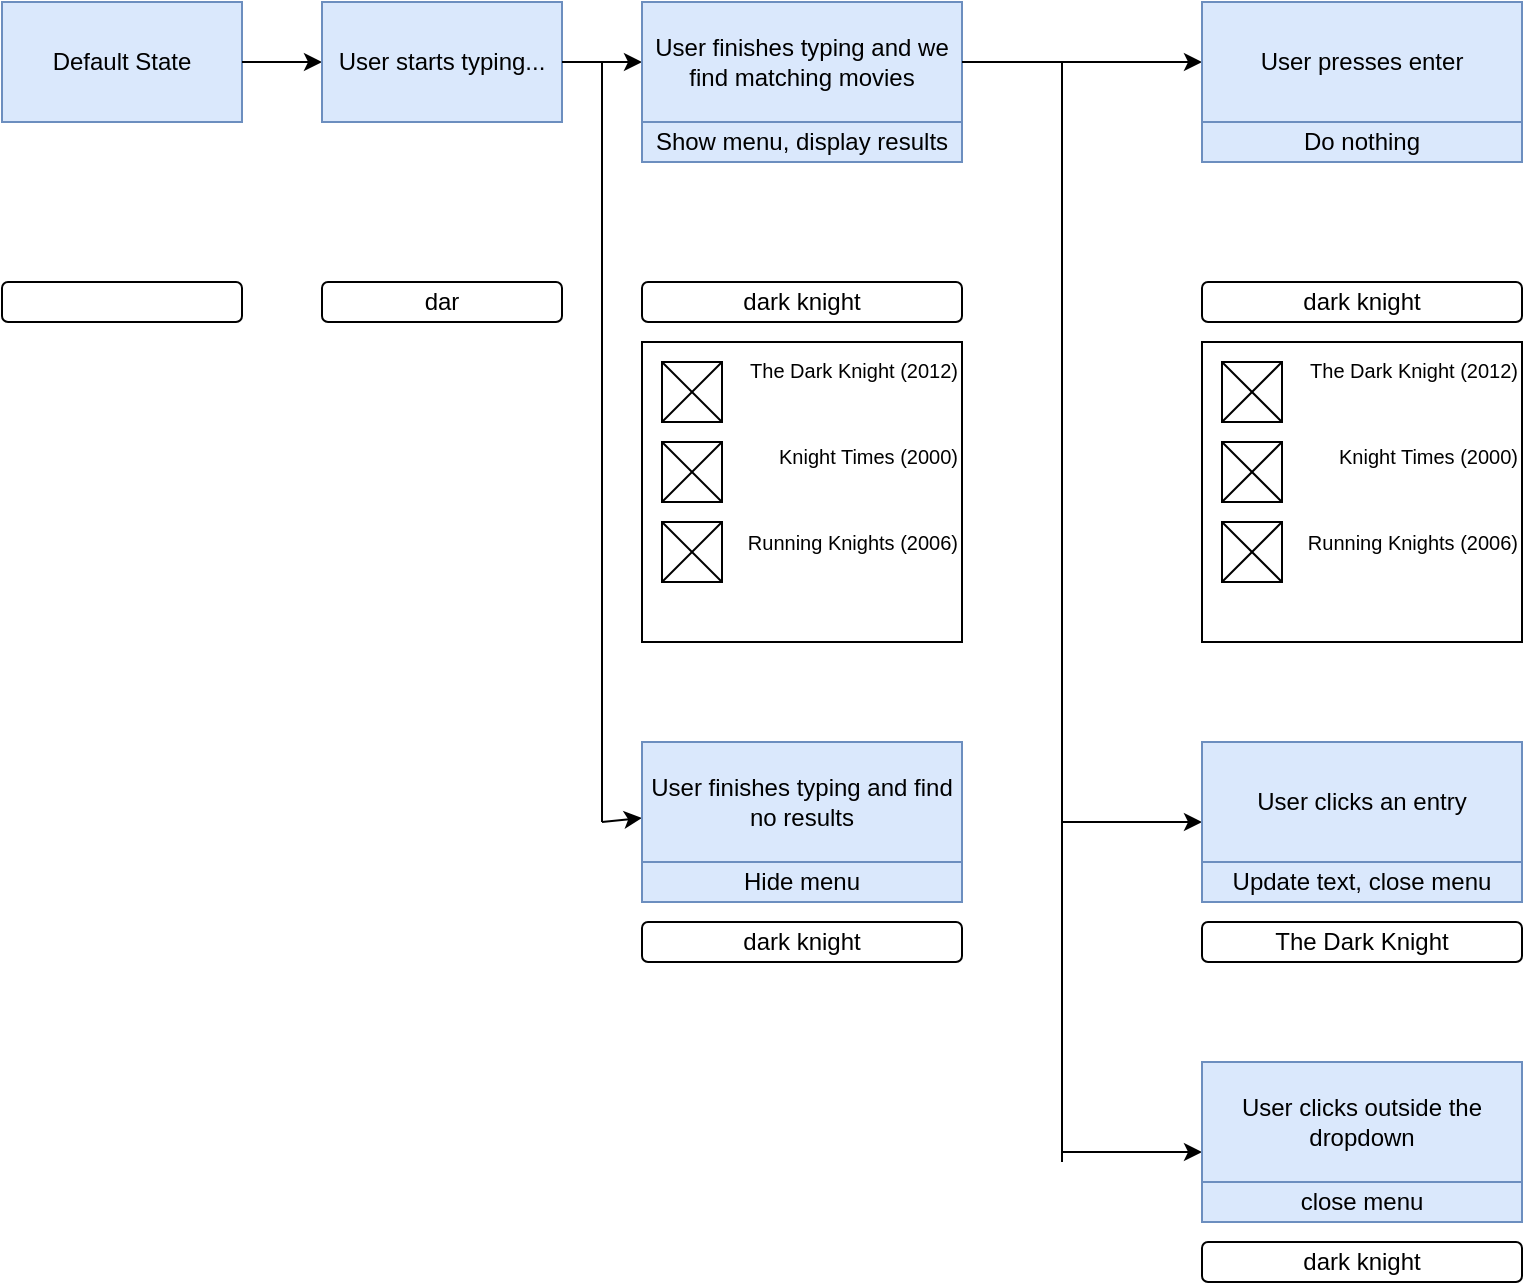 <mxfile version="17.5.0"><diagram id="mHMjHsfpxfXdw7rTGLmi" name="Page-1"><mxGraphModel dx="1293" dy="689" grid="1" gridSize="10" guides="1" tooltips="1" connect="1" arrows="1" fold="1" page="1" pageScale="1" pageWidth="5000" pageHeight="5000" math="0" shadow="0"><root><mxCell id="0"/><mxCell id="1" parent="0"/><mxCell id="BQZJQHrmdC_CAnzM6Gif-4" value="Default State" style="rounded=0;whiteSpace=wrap;html=1;labelBackgroundColor=none;fillColor=#dae8fc;strokeColor=#6c8ebf;" vertex="1" parent="1"><mxGeometry x="40" y="120" width="120" height="60" as="geometry"/></mxCell><mxCell id="BQZJQHrmdC_CAnzM6Gif-5" value="" style="endArrow=classic;html=1;rounded=0;exitX=1;exitY=0.5;exitDx=0;exitDy=0;" edge="1" parent="1" source="BQZJQHrmdC_CAnzM6Gif-4" target="BQZJQHrmdC_CAnzM6Gif-6"><mxGeometry width="50" height="50" relative="1" as="geometry"><mxPoint x="150" y="160" as="sourcePoint"/><mxPoint x="200" y="160" as="targetPoint"/></mxGeometry></mxCell><mxCell id="BQZJQHrmdC_CAnzM6Gif-6" value="User starts typing..." style="rounded=0;whiteSpace=wrap;html=1;labelBackgroundColor=none;fillColor=#dae8fc;strokeColor=#6c8ebf;" vertex="1" parent="1"><mxGeometry x="200" y="120" width="120" height="60" as="geometry"/></mxCell><mxCell id="BQZJQHrmdC_CAnzM6Gif-9" value="" style="endArrow=classic;html=1;rounded=0;" edge="1" parent="1" target="BQZJQHrmdC_CAnzM6Gif-10"><mxGeometry width="50" height="50" relative="1" as="geometry"><mxPoint x="320" y="150" as="sourcePoint"/><mxPoint x="360" y="150" as="targetPoint"/></mxGeometry></mxCell><mxCell id="BQZJQHrmdC_CAnzM6Gif-10" value="User finishes typing and we find matching movies" style="rounded=0;whiteSpace=wrap;html=1;labelBackgroundColor=none;fillColor=#dae8fc;strokeColor=#6c8ebf;" vertex="1" parent="1"><mxGeometry x="360" y="120" width="160" height="60" as="geometry"/></mxCell><mxCell id="BQZJQHrmdC_CAnzM6Gif-11" value="Show menu, display results" style="rounded=0;whiteSpace=wrap;html=1;labelBackgroundColor=none;fillColor=#dae8fc;strokeColor=#6c8ebf;" vertex="1" parent="1"><mxGeometry x="360" y="180" width="160" height="20" as="geometry"/></mxCell><mxCell id="BQZJQHrmdC_CAnzM6Gif-13" value="" style="rounded=1;whiteSpace=wrap;html=1;labelBackgroundColor=none;fillColor=default;" vertex="1" parent="1"><mxGeometry x="40" y="260" width="120" height="20" as="geometry"/></mxCell><mxCell id="BQZJQHrmdC_CAnzM6Gif-14" value="dar" style="rounded=1;whiteSpace=wrap;html=1;labelBackgroundColor=none;fillColor=default;" vertex="1" parent="1"><mxGeometry x="200" y="260" width="120" height="20" as="geometry"/></mxCell><mxCell id="BQZJQHrmdC_CAnzM6Gif-15" value="dark knight" style="rounded=1;whiteSpace=wrap;html=1;labelBackgroundColor=none;fillColor=default;" vertex="1" parent="1"><mxGeometry x="360" y="260" width="160" height="20" as="geometry"/></mxCell><mxCell id="BQZJQHrmdC_CAnzM6Gif-16" value="&lt;div&gt;&lt;span style=&quot;font-size: 10px&quot;&gt;The Dark Knight (2012)&lt;/span&gt;&lt;br&gt;&lt;/div&gt;&lt;div&gt;&lt;span style=&quot;font-size: 10px&quot;&gt;&lt;br&gt;&lt;/span&gt;&lt;/div&gt;&lt;div&gt;&lt;span style=&quot;font-size: 10px&quot;&gt;&lt;br&gt;&lt;/span&gt;&lt;/div&gt;&lt;div&gt;&lt;span style=&quot;font-size: 10px&quot;&gt;Knight Times (2000)&lt;/span&gt;&lt;/div&gt;&lt;div&gt;&lt;span style=&quot;font-size: 10px&quot;&gt;&lt;br&gt;&lt;/span&gt;&lt;/div&gt;&lt;div&gt;&lt;br&gt;&lt;/div&gt;&lt;div&gt;&lt;font style=&quot;font-size: 10px&quot;&gt;Running Knights (2006)&lt;/font&gt;&lt;/div&gt;" style="rounded=0;whiteSpace=wrap;html=1;labelBackgroundColor=none;fillColor=default;verticalAlign=top;align=right;" vertex="1" parent="1"><mxGeometry x="360" y="290" width="160" height="150" as="geometry"/></mxCell><mxCell id="BQZJQHrmdC_CAnzM6Gif-17" value="" style="whiteSpace=wrap;html=1;aspect=fixed;labelBackgroundColor=none;fillColor=default;" vertex="1" parent="1"><mxGeometry x="370" y="300" width="30" height="30" as="geometry"/></mxCell><mxCell id="BQZJQHrmdC_CAnzM6Gif-18" value="" style="endArrow=none;html=1;rounded=0;entryX=1;entryY=0;entryDx=0;entryDy=0;" edge="1" parent="1" target="BQZJQHrmdC_CAnzM6Gif-17"><mxGeometry width="50" height="50" relative="1" as="geometry"><mxPoint x="370" y="330" as="sourcePoint"/><mxPoint x="420" y="280" as="targetPoint"/></mxGeometry></mxCell><mxCell id="BQZJQHrmdC_CAnzM6Gif-19" value="" style="endArrow=none;html=1;rounded=0;entryX=1;entryY=1;entryDx=0;entryDy=0;exitX=0;exitY=0;exitDx=0;exitDy=0;" edge="1" parent="1" source="BQZJQHrmdC_CAnzM6Gif-17" target="BQZJQHrmdC_CAnzM6Gif-17"><mxGeometry width="50" height="50" relative="1" as="geometry"><mxPoint x="380" y="340" as="sourcePoint"/><mxPoint x="410" y="310" as="targetPoint"/></mxGeometry></mxCell><mxCell id="BQZJQHrmdC_CAnzM6Gif-20" value="" style="whiteSpace=wrap;html=1;aspect=fixed;labelBackgroundColor=none;fillColor=default;" vertex="1" parent="1"><mxGeometry x="370" y="340" width="30" height="30" as="geometry"/></mxCell><mxCell id="BQZJQHrmdC_CAnzM6Gif-21" value="" style="endArrow=none;html=1;rounded=0;entryX=1;entryY=0;entryDx=0;entryDy=0;" edge="1" parent="1" target="BQZJQHrmdC_CAnzM6Gif-20"><mxGeometry width="50" height="50" relative="1" as="geometry"><mxPoint x="370" y="370" as="sourcePoint"/><mxPoint x="420" y="320" as="targetPoint"/></mxGeometry></mxCell><mxCell id="BQZJQHrmdC_CAnzM6Gif-22" value="" style="endArrow=none;html=1;rounded=0;entryX=1;entryY=1;entryDx=0;entryDy=0;exitX=0;exitY=0;exitDx=0;exitDy=0;" edge="1" parent="1" source="BQZJQHrmdC_CAnzM6Gif-20" target="BQZJQHrmdC_CAnzM6Gif-20"><mxGeometry width="50" height="50" relative="1" as="geometry"><mxPoint x="380" y="380" as="sourcePoint"/><mxPoint x="410" y="350" as="targetPoint"/></mxGeometry></mxCell><mxCell id="BQZJQHrmdC_CAnzM6Gif-23" value="" style="whiteSpace=wrap;html=1;aspect=fixed;labelBackgroundColor=none;fillColor=default;" vertex="1" parent="1"><mxGeometry x="370" y="380" width="30" height="30" as="geometry"/></mxCell><mxCell id="BQZJQHrmdC_CAnzM6Gif-24" value="" style="endArrow=none;html=1;rounded=0;entryX=1;entryY=0;entryDx=0;entryDy=0;" edge="1" parent="1" target="BQZJQHrmdC_CAnzM6Gif-23"><mxGeometry width="50" height="50" relative="1" as="geometry"><mxPoint x="370" y="410" as="sourcePoint"/><mxPoint x="420" y="360" as="targetPoint"/></mxGeometry></mxCell><mxCell id="BQZJQHrmdC_CAnzM6Gif-25" value="" style="endArrow=none;html=1;rounded=0;entryX=1;entryY=1;entryDx=0;entryDy=0;exitX=0;exitY=0;exitDx=0;exitDy=0;" edge="1" parent="1" source="BQZJQHrmdC_CAnzM6Gif-23" target="BQZJQHrmdC_CAnzM6Gif-23"><mxGeometry width="50" height="50" relative="1" as="geometry"><mxPoint x="380" y="420" as="sourcePoint"/><mxPoint x="410" y="390" as="targetPoint"/></mxGeometry></mxCell><mxCell id="BQZJQHrmdC_CAnzM6Gif-27" value="" style="endArrow=none;html=1;rounded=0;fontSize=10;" edge="1" parent="1"><mxGeometry width="50" height="50" relative="1" as="geometry"><mxPoint x="340" y="150" as="sourcePoint"/><mxPoint x="340" y="530" as="targetPoint"/></mxGeometry></mxCell><mxCell id="BQZJQHrmdC_CAnzM6Gif-28" value="" style="endArrow=classic;html=1;rounded=0;fontSize=10;" edge="1" parent="1" target="BQZJQHrmdC_CAnzM6Gif-31"><mxGeometry width="50" height="50" relative="1" as="geometry"><mxPoint x="340" y="530" as="sourcePoint"/><mxPoint x="370" y="530" as="targetPoint"/></mxGeometry></mxCell><mxCell id="BQZJQHrmdC_CAnzM6Gif-29" value="dark knight" style="rounded=1;whiteSpace=wrap;html=1;labelBackgroundColor=none;fillColor=default;" vertex="1" parent="1"><mxGeometry x="360" y="580" width="160" height="20" as="geometry"/></mxCell><mxCell id="BQZJQHrmdC_CAnzM6Gif-31" value="User finishes typing and find no results" style="rounded=0;whiteSpace=wrap;html=1;labelBackgroundColor=none;fillColor=#dae8fc;strokeColor=#6c8ebf;" vertex="1" parent="1"><mxGeometry x="360" y="490" width="160" height="60" as="geometry"/></mxCell><mxCell id="BQZJQHrmdC_CAnzM6Gif-33" value="Hide menu" style="rounded=0;whiteSpace=wrap;html=1;labelBackgroundColor=none;fillColor=#dae8fc;strokeColor=#6c8ebf;" vertex="1" parent="1"><mxGeometry x="360" y="550" width="160" height="20" as="geometry"/></mxCell><mxCell id="BQZJQHrmdC_CAnzM6Gif-37" value="" style="endArrow=classic;html=1;rounded=0;exitX=1;exitY=0.5;exitDx=0;exitDy=0;" edge="1" parent="1" target="BQZJQHrmdC_CAnzM6Gif-38" source="BQZJQHrmdC_CAnzM6Gif-10"><mxGeometry width="50" height="50" relative="1" as="geometry"><mxPoint x="650.0" y="150" as="sourcePoint"/><mxPoint x="690" y="150" as="targetPoint"/></mxGeometry></mxCell><mxCell id="BQZJQHrmdC_CAnzM6Gif-38" value="User presses enter" style="rounded=0;whiteSpace=wrap;html=1;labelBackgroundColor=none;fillColor=#dae8fc;strokeColor=#6c8ebf;" vertex="1" parent="1"><mxGeometry x="640" y="120" width="160" height="60" as="geometry"/></mxCell><mxCell id="BQZJQHrmdC_CAnzM6Gif-39" value="Do nothing" style="rounded=0;whiteSpace=wrap;html=1;labelBackgroundColor=none;fillColor=#dae8fc;strokeColor=#6c8ebf;" vertex="1" parent="1"><mxGeometry x="640" y="180" width="160" height="20" as="geometry"/></mxCell><mxCell id="BQZJQHrmdC_CAnzM6Gif-40" value="dark knight" style="rounded=1;whiteSpace=wrap;html=1;labelBackgroundColor=none;fillColor=default;" vertex="1" parent="1"><mxGeometry x="640" y="260" width="160" height="20" as="geometry"/></mxCell><mxCell id="BQZJQHrmdC_CAnzM6Gif-41" value="&lt;div&gt;&lt;span style=&quot;font-size: 10px&quot;&gt;The Dark Knight (2012)&lt;/span&gt;&lt;br&gt;&lt;/div&gt;&lt;div&gt;&lt;span style=&quot;font-size: 10px&quot;&gt;&lt;br&gt;&lt;/span&gt;&lt;/div&gt;&lt;div&gt;&lt;span style=&quot;font-size: 10px&quot;&gt;&lt;br&gt;&lt;/span&gt;&lt;/div&gt;&lt;div&gt;&lt;span style=&quot;font-size: 10px&quot;&gt;Knight Times (2000)&lt;/span&gt;&lt;/div&gt;&lt;div&gt;&lt;span style=&quot;font-size: 10px&quot;&gt;&lt;br&gt;&lt;/span&gt;&lt;/div&gt;&lt;div&gt;&lt;br&gt;&lt;/div&gt;&lt;div&gt;&lt;font style=&quot;font-size: 10px&quot;&gt;Running Knights (2006)&lt;/font&gt;&lt;/div&gt;" style="rounded=0;whiteSpace=wrap;html=1;labelBackgroundColor=none;fillColor=default;verticalAlign=top;align=right;" vertex="1" parent="1"><mxGeometry x="640" y="290" width="160" height="150" as="geometry"/></mxCell><mxCell id="BQZJQHrmdC_CAnzM6Gif-42" value="" style="whiteSpace=wrap;html=1;aspect=fixed;labelBackgroundColor=none;fillColor=default;" vertex="1" parent="1"><mxGeometry x="650" y="300" width="30" height="30" as="geometry"/></mxCell><mxCell id="BQZJQHrmdC_CAnzM6Gif-43" value="" style="endArrow=none;html=1;rounded=0;entryX=1;entryY=0;entryDx=0;entryDy=0;" edge="1" parent="1" target="BQZJQHrmdC_CAnzM6Gif-42"><mxGeometry width="50" height="50" relative="1" as="geometry"><mxPoint x="650.0" y="330.0" as="sourcePoint"/><mxPoint x="700" y="280" as="targetPoint"/></mxGeometry></mxCell><mxCell id="BQZJQHrmdC_CAnzM6Gif-44" value="" style="endArrow=none;html=1;rounded=0;entryX=1;entryY=1;entryDx=0;entryDy=0;exitX=0;exitY=0;exitDx=0;exitDy=0;" edge="1" parent="1" source="BQZJQHrmdC_CAnzM6Gif-42" target="BQZJQHrmdC_CAnzM6Gif-42"><mxGeometry width="50" height="50" relative="1" as="geometry"><mxPoint x="660" y="340" as="sourcePoint"/><mxPoint x="690" y="310" as="targetPoint"/></mxGeometry></mxCell><mxCell id="BQZJQHrmdC_CAnzM6Gif-45" value="" style="whiteSpace=wrap;html=1;aspect=fixed;labelBackgroundColor=none;fillColor=default;" vertex="1" parent="1"><mxGeometry x="650" y="340" width="30" height="30" as="geometry"/></mxCell><mxCell id="BQZJQHrmdC_CAnzM6Gif-46" value="" style="endArrow=none;html=1;rounded=0;entryX=1;entryY=0;entryDx=0;entryDy=0;" edge="1" parent="1" target="BQZJQHrmdC_CAnzM6Gif-45"><mxGeometry width="50" height="50" relative="1" as="geometry"><mxPoint x="650.0" y="370" as="sourcePoint"/><mxPoint x="700" y="320" as="targetPoint"/></mxGeometry></mxCell><mxCell id="BQZJQHrmdC_CAnzM6Gif-47" value="" style="endArrow=none;html=1;rounded=0;entryX=1;entryY=1;entryDx=0;entryDy=0;exitX=0;exitY=0;exitDx=0;exitDy=0;" edge="1" parent="1" source="BQZJQHrmdC_CAnzM6Gif-45" target="BQZJQHrmdC_CAnzM6Gif-45"><mxGeometry width="50" height="50" relative="1" as="geometry"><mxPoint x="660" y="380" as="sourcePoint"/><mxPoint x="690" y="350" as="targetPoint"/></mxGeometry></mxCell><mxCell id="BQZJQHrmdC_CAnzM6Gif-48" value="" style="whiteSpace=wrap;html=1;aspect=fixed;labelBackgroundColor=none;fillColor=default;" vertex="1" parent="1"><mxGeometry x="650" y="380" width="30" height="30" as="geometry"/></mxCell><mxCell id="BQZJQHrmdC_CAnzM6Gif-49" value="" style="endArrow=none;html=1;rounded=0;entryX=1;entryY=0;entryDx=0;entryDy=0;" edge="1" parent="1" target="BQZJQHrmdC_CAnzM6Gif-48"><mxGeometry width="50" height="50" relative="1" as="geometry"><mxPoint x="650.0" y="410" as="sourcePoint"/><mxPoint x="700" y="360" as="targetPoint"/></mxGeometry></mxCell><mxCell id="BQZJQHrmdC_CAnzM6Gif-50" value="" style="endArrow=none;html=1;rounded=0;entryX=1;entryY=1;entryDx=0;entryDy=0;exitX=0;exitY=0;exitDx=0;exitDy=0;" edge="1" parent="1" source="BQZJQHrmdC_CAnzM6Gif-48" target="BQZJQHrmdC_CAnzM6Gif-48"><mxGeometry width="50" height="50" relative="1" as="geometry"><mxPoint x="660" y="420" as="sourcePoint"/><mxPoint x="690" y="390" as="targetPoint"/></mxGeometry></mxCell><mxCell id="BQZJQHrmdC_CAnzM6Gif-51" value="" style="endArrow=none;html=1;rounded=0;fontSize=10;" edge="1" parent="1"><mxGeometry width="50" height="50" relative="1" as="geometry"><mxPoint x="570.0" y="150" as="sourcePoint"/><mxPoint x="570" y="700" as="targetPoint"/></mxGeometry></mxCell><mxCell id="BQZJQHrmdC_CAnzM6Gif-52" value="" style="endArrow=classic;html=1;rounded=0;fontSize=10;" edge="1" parent="1"><mxGeometry width="50" height="50" relative="1" as="geometry"><mxPoint x="570" y="530" as="sourcePoint"/><mxPoint x="640" y="530" as="targetPoint"/></mxGeometry></mxCell><mxCell id="BQZJQHrmdC_CAnzM6Gif-53" value="The Dark Knight" style="rounded=1;whiteSpace=wrap;html=1;labelBackgroundColor=none;fillColor=default;" vertex="1" parent="1"><mxGeometry x="640" y="580" width="160" height="20" as="geometry"/></mxCell><mxCell id="BQZJQHrmdC_CAnzM6Gif-54" value="User clicks an entry" style="rounded=0;whiteSpace=wrap;html=1;labelBackgroundColor=none;fillColor=#dae8fc;strokeColor=#6c8ebf;" vertex="1" parent="1"><mxGeometry x="640" y="490" width="160" height="60" as="geometry"/></mxCell><mxCell id="BQZJQHrmdC_CAnzM6Gif-55" value="Update text, close menu" style="rounded=0;whiteSpace=wrap;html=1;labelBackgroundColor=none;fillColor=#dae8fc;strokeColor=#6c8ebf;" vertex="1" parent="1"><mxGeometry x="640" y="550" width="160" height="20" as="geometry"/></mxCell><mxCell id="BQZJQHrmdC_CAnzM6Gif-56" value="" style="endArrow=classic;html=1;rounded=0;fontSize=10;entryX=0;entryY=0.75;entryDx=0;entryDy=0;" edge="1" parent="1" target="BQZJQHrmdC_CAnzM6Gif-58"><mxGeometry width="50" height="50" relative="1" as="geometry"><mxPoint x="570" y="695" as="sourcePoint"/><mxPoint x="650" y="690" as="targetPoint"/></mxGeometry></mxCell><mxCell id="BQZJQHrmdC_CAnzM6Gif-58" value="User clicks outside the dropdown" style="rounded=0;whiteSpace=wrap;html=1;labelBackgroundColor=none;fillColor=#dae8fc;strokeColor=#6c8ebf;" vertex="1" parent="1"><mxGeometry x="640" y="650" width="160" height="60" as="geometry"/></mxCell><mxCell id="BQZJQHrmdC_CAnzM6Gif-59" value="close menu" style="rounded=0;whiteSpace=wrap;html=1;labelBackgroundColor=none;fillColor=#dae8fc;strokeColor=#6c8ebf;" vertex="1" parent="1"><mxGeometry x="640" y="710" width="160" height="20" as="geometry"/></mxCell><mxCell id="BQZJQHrmdC_CAnzM6Gif-60" value="dark knight" style="rounded=1;whiteSpace=wrap;html=1;labelBackgroundColor=none;fillColor=default;" vertex="1" parent="1"><mxGeometry x="640" y="740" width="160" height="20" as="geometry"/></mxCell></root></mxGraphModel></diagram></mxfile>